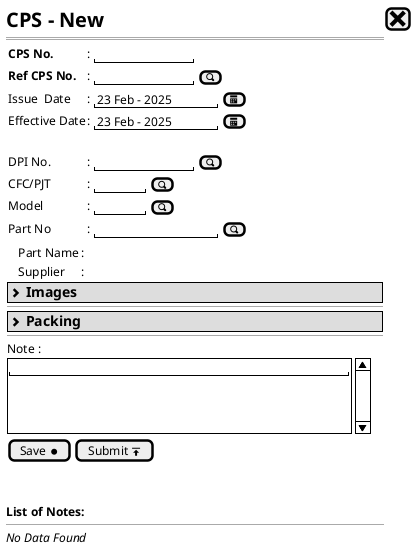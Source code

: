 @startuml
@startsalt
{
  <b><size:20>CPS - New |[<size:25><&x>]|*
  ==
  {
    {
      <b>CPS No.      |: {|"            " |}|*
      <b>Ref CPS No.  |: {|"            "| [<&magnifying-glass>]}| *
      Issue  Date     |: {| " 23 Feb - 2025 " | [<&calendar>]|}
      Effective Date  |: {| " 23 Feb - 2025 " | [<&calendar>]|}
      .
      DPI No.         |: {|"            " | [<&magnifying-glass>]}| *
      CFC/PJT         |: {|"      "  | [<&magnifying-glass>]}
      Model           |: {|"      "  | [<&magnifying-glass>]}
      Part No         |: {|"               " | [<&magnifying-glass>]}
    }
    {
      .|.|Part Name   |: ||*
      .|.|Supplier    |: {||}
    }
    {*
      <b><size:14> <&chevron-right> Images
    }
    --
    {*
      <b><size:14> <&chevron-right> Packing
    }
    --
    Note :
    {SI
      "                                          "
      .
      .
      .
    }
  }
  {[Save <&media-record>] | [Submit <&data-transfer-upload>]}
  .
  .
  <b>List of Notes:
  --
  <i>No Data Found   
}
@endsalt
@enduml
